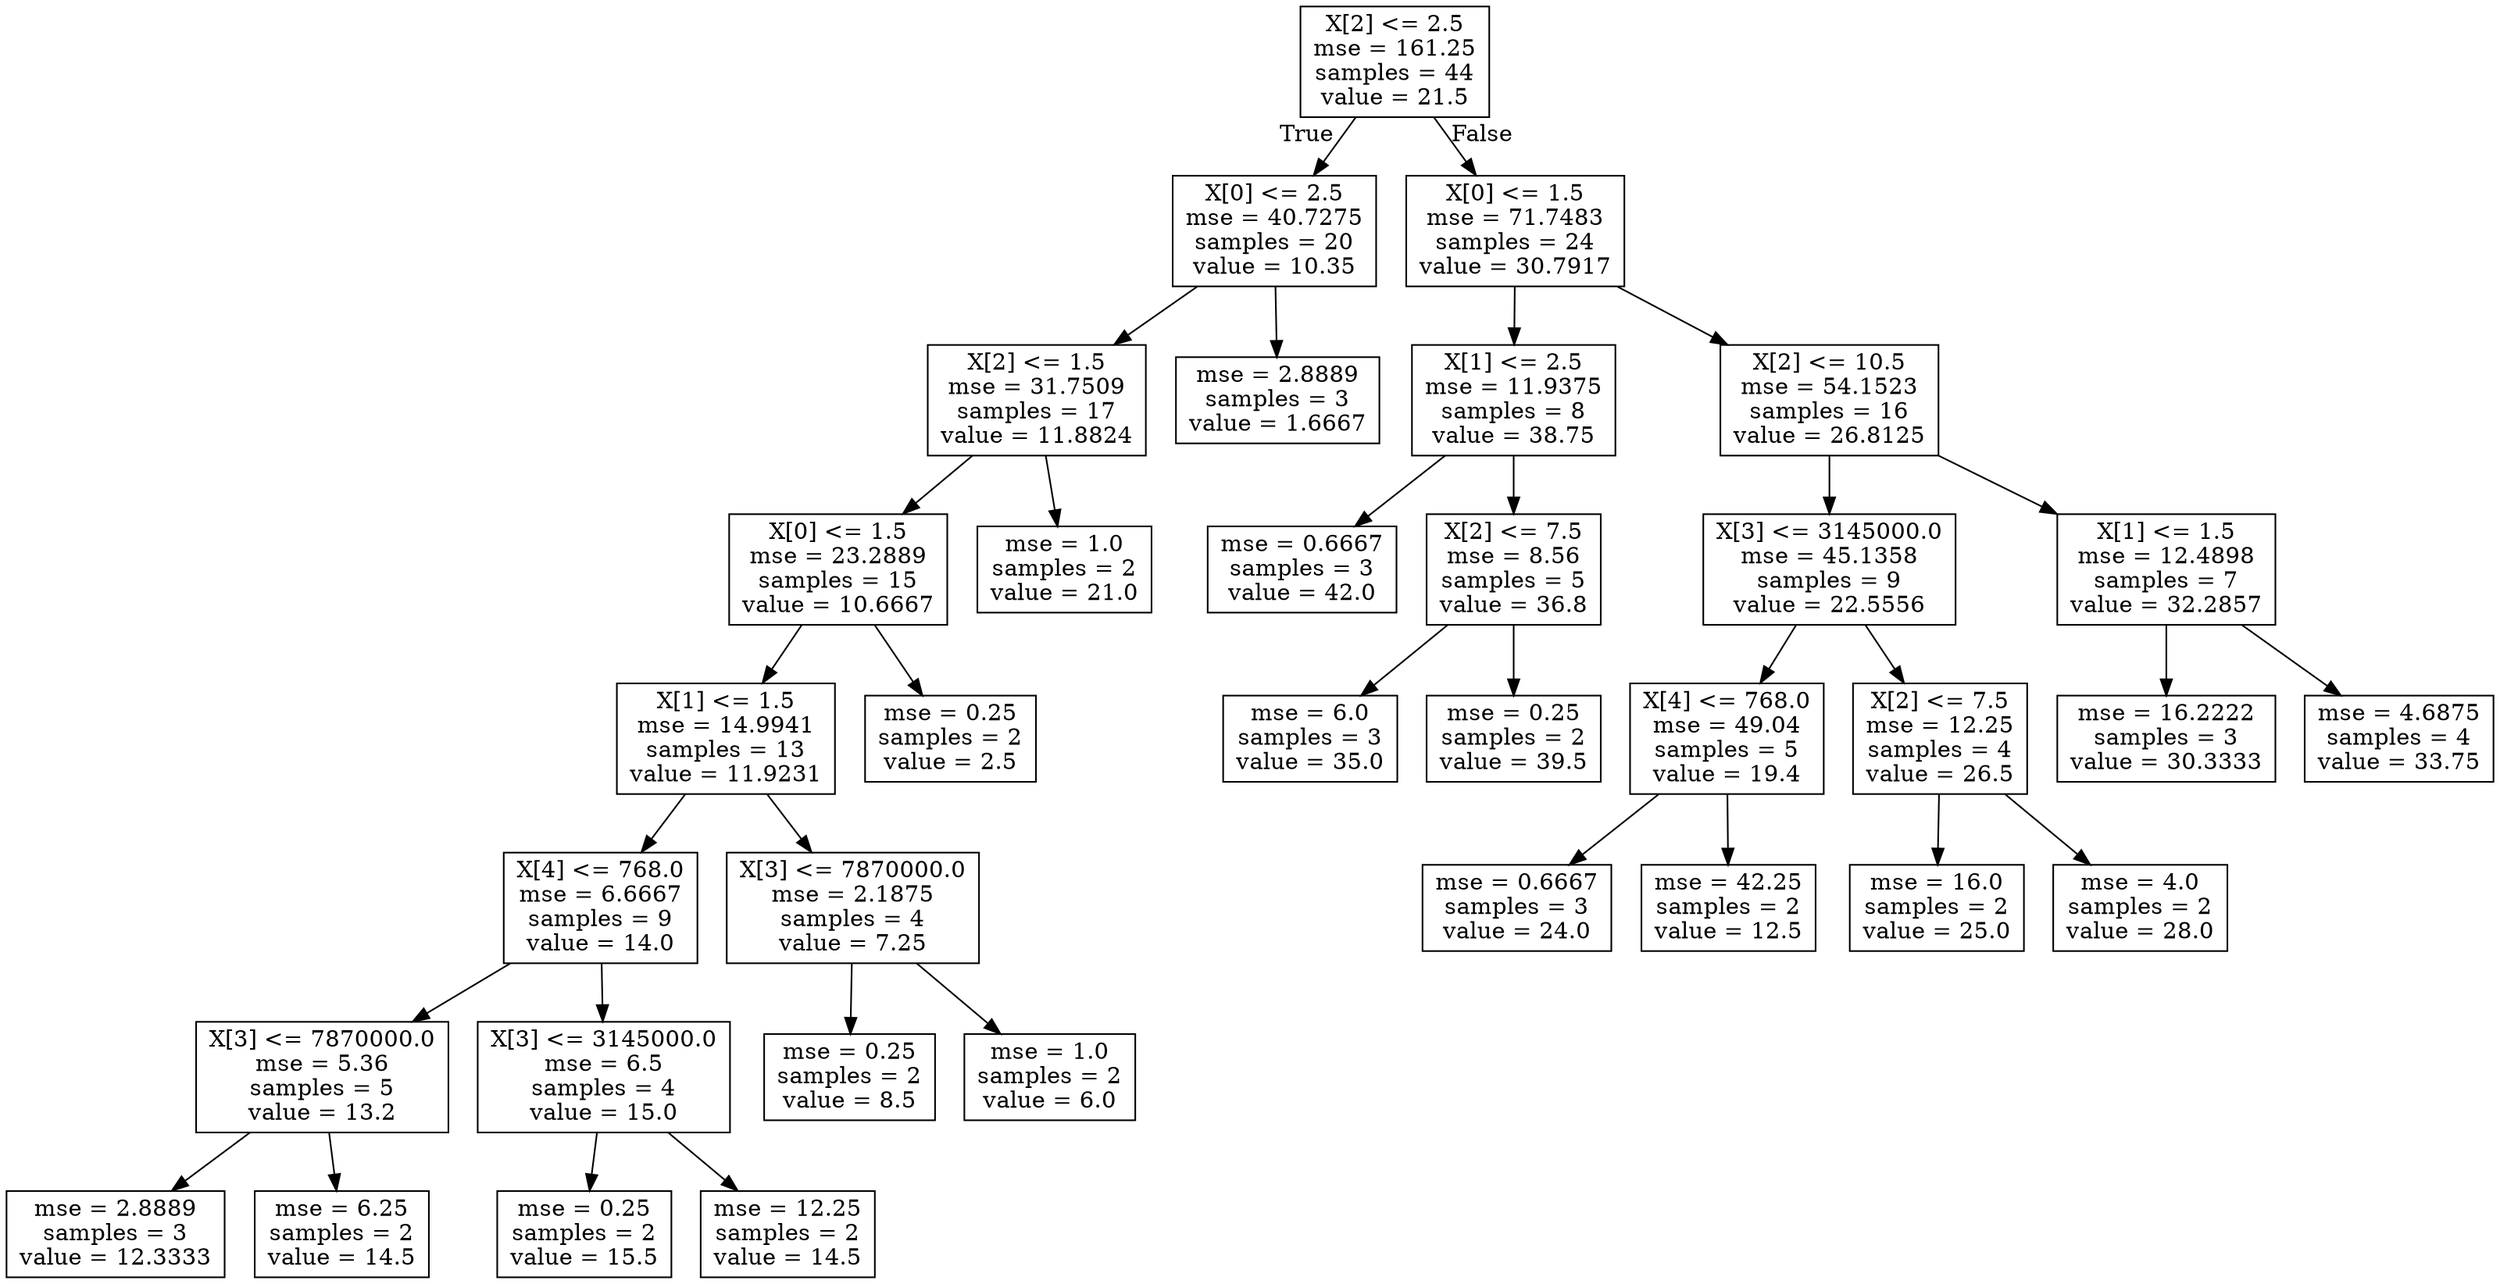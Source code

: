 digraph Tree {
node [shape=box] ;
0 [label="X[2] <= 2.5\nmse = 161.25\nsamples = 44\nvalue = 21.5"] ;
1 [label="X[0] <= 2.5\nmse = 40.7275\nsamples = 20\nvalue = 10.35"] ;
0 -> 1 [labeldistance=2.5, labelangle=45, headlabel="True"] ;
2 [label="X[2] <= 1.5\nmse = 31.7509\nsamples = 17\nvalue = 11.8824"] ;
1 -> 2 ;
3 [label="X[0] <= 1.5\nmse = 23.2889\nsamples = 15\nvalue = 10.6667"] ;
2 -> 3 ;
4 [label="X[1] <= 1.5\nmse = 14.9941\nsamples = 13\nvalue = 11.9231"] ;
3 -> 4 ;
5 [label="X[4] <= 768.0\nmse = 6.6667\nsamples = 9\nvalue = 14.0"] ;
4 -> 5 ;
6 [label="X[3] <= 7870000.0\nmse = 5.36\nsamples = 5\nvalue = 13.2"] ;
5 -> 6 ;
7 [label="mse = 2.8889\nsamples = 3\nvalue = 12.3333"] ;
6 -> 7 ;
8 [label="mse = 6.25\nsamples = 2\nvalue = 14.5"] ;
6 -> 8 ;
9 [label="X[3] <= 3145000.0\nmse = 6.5\nsamples = 4\nvalue = 15.0"] ;
5 -> 9 ;
10 [label="mse = 0.25\nsamples = 2\nvalue = 15.5"] ;
9 -> 10 ;
11 [label="mse = 12.25\nsamples = 2\nvalue = 14.5"] ;
9 -> 11 ;
12 [label="X[3] <= 7870000.0\nmse = 2.1875\nsamples = 4\nvalue = 7.25"] ;
4 -> 12 ;
13 [label="mse = 0.25\nsamples = 2\nvalue = 8.5"] ;
12 -> 13 ;
14 [label="mse = 1.0\nsamples = 2\nvalue = 6.0"] ;
12 -> 14 ;
15 [label="mse = 0.25\nsamples = 2\nvalue = 2.5"] ;
3 -> 15 ;
16 [label="mse = 1.0\nsamples = 2\nvalue = 21.0"] ;
2 -> 16 ;
17 [label="mse = 2.8889\nsamples = 3\nvalue = 1.6667"] ;
1 -> 17 ;
18 [label="X[0] <= 1.5\nmse = 71.7483\nsamples = 24\nvalue = 30.7917"] ;
0 -> 18 [labeldistance=2.5, labelangle=-45, headlabel="False"] ;
19 [label="X[1] <= 2.5\nmse = 11.9375\nsamples = 8\nvalue = 38.75"] ;
18 -> 19 ;
20 [label="mse = 0.6667\nsamples = 3\nvalue = 42.0"] ;
19 -> 20 ;
21 [label="X[2] <= 7.5\nmse = 8.56\nsamples = 5\nvalue = 36.8"] ;
19 -> 21 ;
22 [label="mse = 6.0\nsamples = 3\nvalue = 35.0"] ;
21 -> 22 ;
23 [label="mse = 0.25\nsamples = 2\nvalue = 39.5"] ;
21 -> 23 ;
24 [label="X[2] <= 10.5\nmse = 54.1523\nsamples = 16\nvalue = 26.8125"] ;
18 -> 24 ;
25 [label="X[3] <= 3145000.0\nmse = 45.1358\nsamples = 9\nvalue = 22.5556"] ;
24 -> 25 ;
26 [label="X[4] <= 768.0\nmse = 49.04\nsamples = 5\nvalue = 19.4"] ;
25 -> 26 ;
27 [label="mse = 0.6667\nsamples = 3\nvalue = 24.0"] ;
26 -> 27 ;
28 [label="mse = 42.25\nsamples = 2\nvalue = 12.5"] ;
26 -> 28 ;
29 [label="X[2] <= 7.5\nmse = 12.25\nsamples = 4\nvalue = 26.5"] ;
25 -> 29 ;
30 [label="mse = 16.0\nsamples = 2\nvalue = 25.0"] ;
29 -> 30 ;
31 [label="mse = 4.0\nsamples = 2\nvalue = 28.0"] ;
29 -> 31 ;
32 [label="X[1] <= 1.5\nmse = 12.4898\nsamples = 7\nvalue = 32.2857"] ;
24 -> 32 ;
33 [label="mse = 16.2222\nsamples = 3\nvalue = 30.3333"] ;
32 -> 33 ;
34 [label="mse = 4.6875\nsamples = 4\nvalue = 33.75"] ;
32 -> 34 ;
}